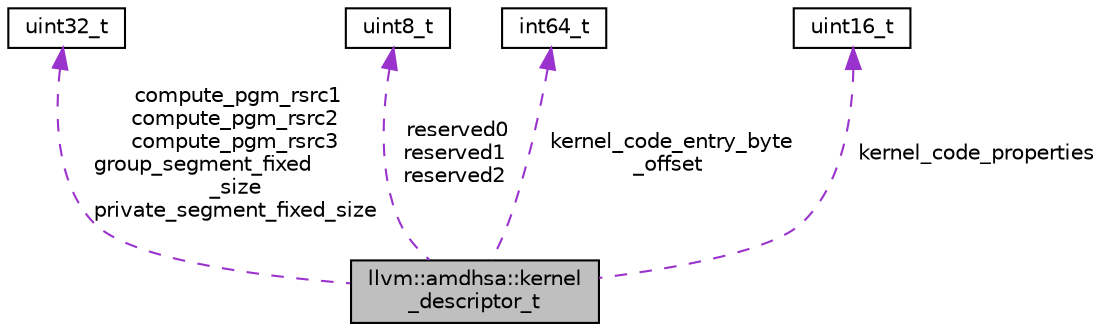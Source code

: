 digraph "llvm::amdhsa::kernel_descriptor_t"
{
 // LATEX_PDF_SIZE
  bgcolor="transparent";
  edge [fontname="Helvetica",fontsize="10",labelfontname="Helvetica",labelfontsize="10"];
  node [fontname="Helvetica",fontsize="10",shape="box"];
  Node1 [label="llvm::amdhsa::kernel\l_descriptor_t",height=0.2,width=0.4,color="black", fillcolor="grey75", style="filled", fontcolor="black",tooltip=" "];
  Node2 -> Node1 [dir="back",color="darkorchid3",fontsize="10",style="dashed",label=" compute_pgm_rsrc1\ncompute_pgm_rsrc2\ncompute_pgm_rsrc3\ngroup_segment_fixed\l_size\nprivate_segment_fixed_size" ,fontname="Helvetica"];
  Node2 [label="uint32_t",height=0.2,width=0.4,color="black",URL="$classuint32__t.html",tooltip=" "];
  Node3 -> Node1 [dir="back",color="darkorchid3",fontsize="10",style="dashed",label=" reserved0\nreserved1\nreserved2" ,fontname="Helvetica"];
  Node3 [label="uint8_t",height=0.2,width=0.4,color="black",tooltip=" "];
  Node4 -> Node1 [dir="back",color="darkorchid3",fontsize="10",style="dashed",label=" kernel_code_entry_byte\l_offset" ,fontname="Helvetica"];
  Node4 [label="int64_t",height=0.2,width=0.4,color="black",tooltip=" "];
  Node5 -> Node1 [dir="back",color="darkorchid3",fontsize="10",style="dashed",label=" kernel_code_properties" ,fontname="Helvetica"];
  Node5 [label="uint16_t",height=0.2,width=0.4,color="black",tooltip=" "];
}
